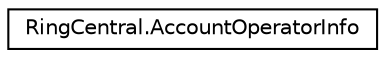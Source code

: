 digraph "Graphical Class Hierarchy"
{
 // LATEX_PDF_SIZE
  edge [fontname="Helvetica",fontsize="10",labelfontname="Helvetica",labelfontsize="10"];
  node [fontname="Helvetica",fontsize="10",shape=record];
  rankdir="LR";
  Node0 [label="RingCentral.AccountOperatorInfo",height=0.2,width=0.4,color="black", fillcolor="white", style="filled",URL="$classRingCentral_1_1AccountOperatorInfo.html",tooltip="Operator extension information. This extension will receive all calls and messages addressed to an op..."];
}
